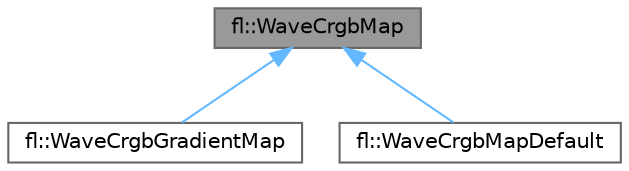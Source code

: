 digraph "fl::WaveCrgbMap"
{
 // INTERACTIVE_SVG=YES
 // LATEX_PDF_SIZE
  bgcolor="transparent";
  edge [fontname=Helvetica,fontsize=10,labelfontname=Helvetica,labelfontsize=10];
  node [fontname=Helvetica,fontsize=10,shape=box,height=0.2,width=0.4];
  Node1 [id="Node000001",label="fl::WaveCrgbMap",height=0.2,width=0.4,color="gray40", fillcolor="grey60", style="filled", fontcolor="black",tooltip=" "];
  Node1 -> Node2 [id="edge1_Node000001_Node000002",dir="back",color="steelblue1",style="solid",tooltip=" "];
  Node2 [id="Node000002",label="fl::WaveCrgbGradientMap",height=0.2,width=0.4,color="gray40", fillcolor="white", style="filled",URL="$d0/da7/classfl_1_1_wave_crgb_gradient_map.html",tooltip=" "];
  Node1 -> Node3 [id="edge2_Node000001_Node000003",dir="back",color="steelblue1",style="solid",tooltip=" "];
  Node3 [id="Node000003",label="fl::WaveCrgbMapDefault",height=0.2,width=0.4,color="gray40", fillcolor="white", style="filled",URL="$de/d99/classfl_1_1_wave_crgb_map_default.html",tooltip=" "];
}
